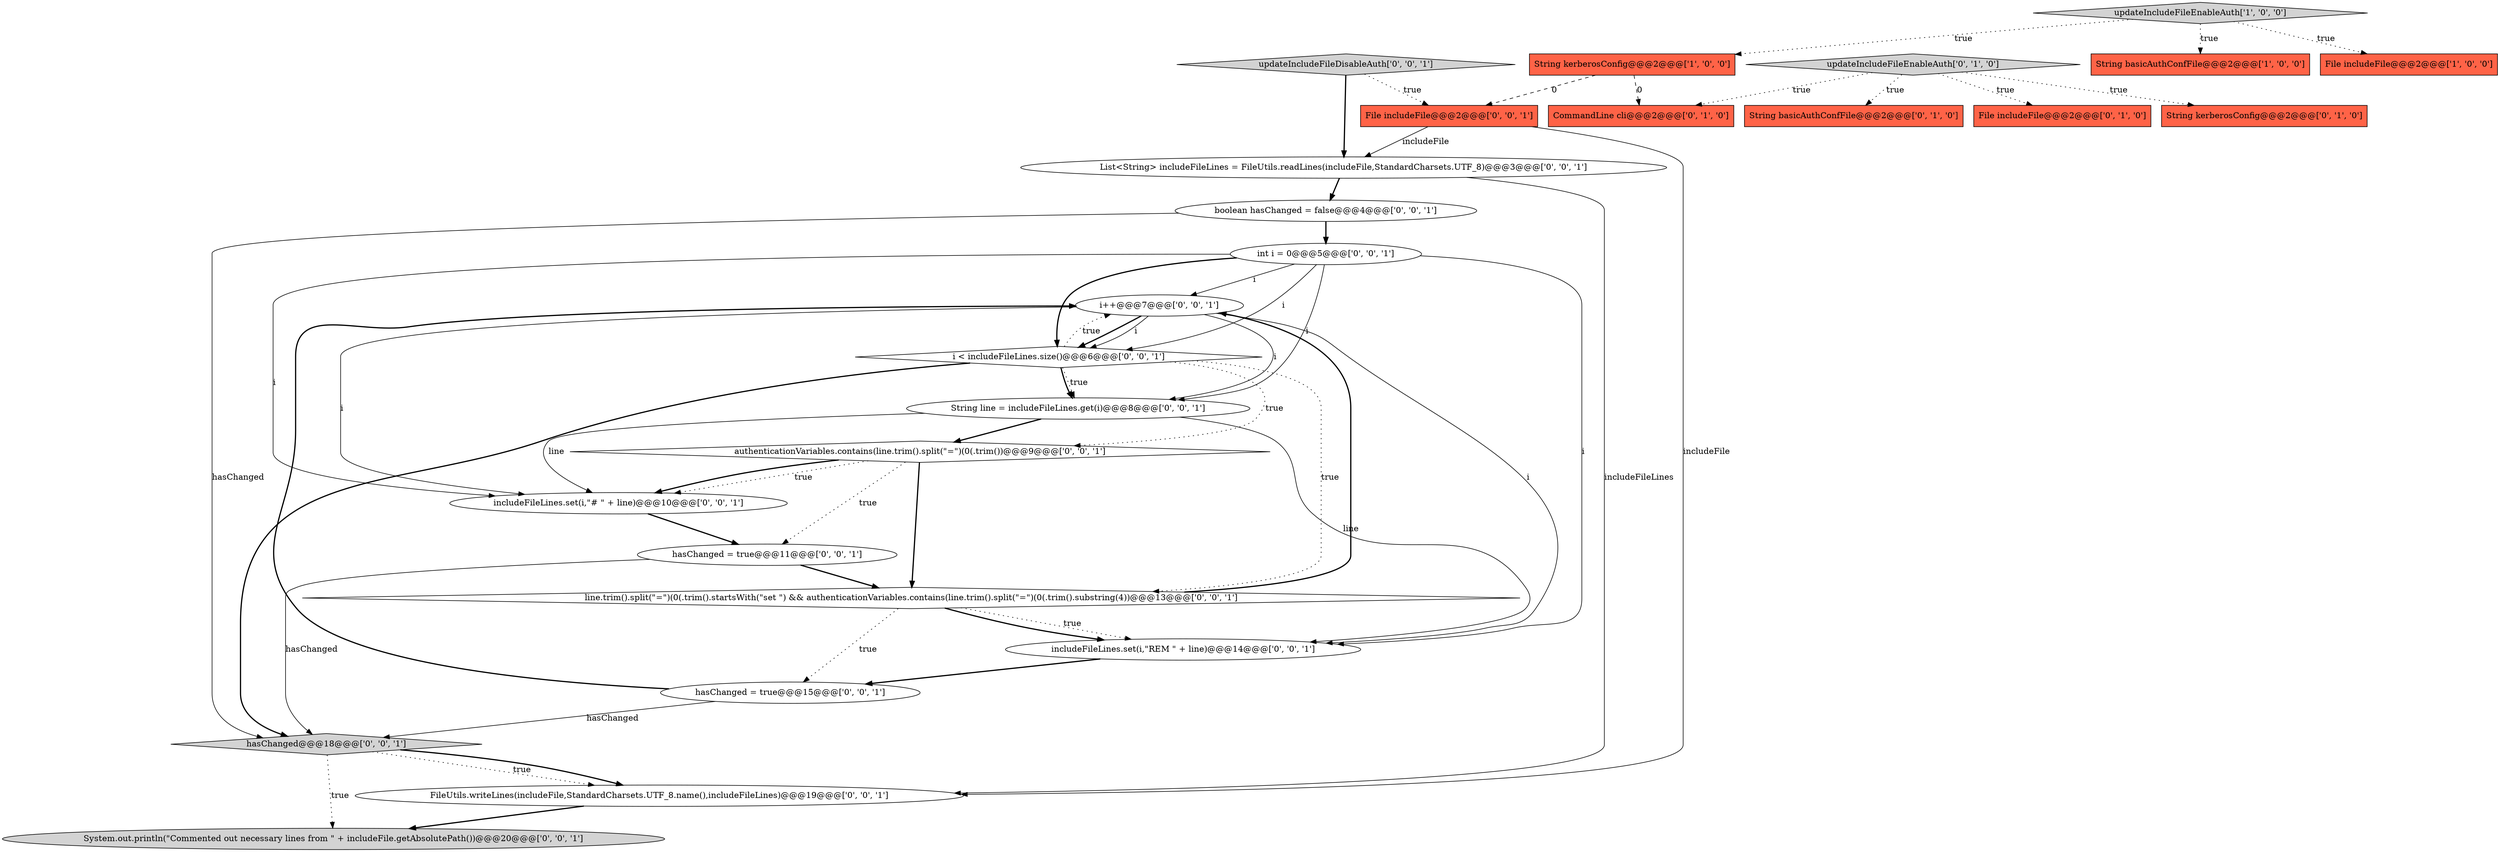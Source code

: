 digraph {
17 [style = filled, label = "i++@@@7@@@['0', '0', '1']", fillcolor = white, shape = ellipse image = "AAA0AAABBB3BBB"];
4 [style = filled, label = "String basicAuthConfFile@@@2@@@['0', '1', '0']", fillcolor = tomato, shape = box image = "AAA0AAABBB2BBB"];
9 [style = filled, label = "System.out.println(\"Commented out necessary lines from \" + includeFile.getAbsolutePath())@@@20@@@['0', '0', '1']", fillcolor = lightgray, shape = ellipse image = "AAA0AAABBB3BBB"];
24 [style = filled, label = "String line = includeFileLines.get(i)@@@8@@@['0', '0', '1']", fillcolor = white, shape = ellipse image = "AAA0AAABBB3BBB"];
12 [style = filled, label = "File includeFile@@@2@@@['0', '0', '1']", fillcolor = tomato, shape = box image = "AAA0AAABBB3BBB"];
5 [style = filled, label = "File includeFile@@@2@@@['0', '1', '0']", fillcolor = tomato, shape = box image = "AAA0AAABBB2BBB"];
23 [style = filled, label = "hasChanged = true@@@15@@@['0', '0', '1']", fillcolor = white, shape = ellipse image = "AAA0AAABBB3BBB"];
14 [style = filled, label = "line.trim().split(\"=\")(0(.trim().startsWith(\"set \") && authenticationVariables.contains(line.trim().split(\"=\")(0(.trim().substring(4))@@@13@@@['0', '0', '1']", fillcolor = white, shape = diamond image = "AAA0AAABBB3BBB"];
2 [style = filled, label = "String kerberosConfig@@@2@@@['1', '0', '0']", fillcolor = tomato, shape = box image = "AAA1AAABBB1BBB"];
19 [style = filled, label = "hasChanged@@@18@@@['0', '0', '1']", fillcolor = lightgray, shape = diamond image = "AAA0AAABBB3BBB"];
1 [style = filled, label = "String basicAuthConfFile@@@2@@@['1', '0', '0']", fillcolor = tomato, shape = box image = "AAA0AAABBB1BBB"];
18 [style = filled, label = "hasChanged = true@@@11@@@['0', '0', '1']", fillcolor = white, shape = ellipse image = "AAA0AAABBB3BBB"];
6 [style = filled, label = "String kerberosConfig@@@2@@@['0', '1', '0']", fillcolor = tomato, shape = box image = "AAA0AAABBB2BBB"];
13 [style = filled, label = "List<String> includeFileLines = FileUtils.readLines(includeFile,StandardCharsets.UTF_8)@@@3@@@['0', '0', '1']", fillcolor = white, shape = ellipse image = "AAA0AAABBB3BBB"];
20 [style = filled, label = "updateIncludeFileDisableAuth['0', '0', '1']", fillcolor = lightgray, shape = diamond image = "AAA0AAABBB3BBB"];
10 [style = filled, label = "i < includeFileLines.size()@@@6@@@['0', '0', '1']", fillcolor = white, shape = diamond image = "AAA0AAABBB3BBB"];
21 [style = filled, label = "includeFileLines.set(i,\"REM \" + line)@@@14@@@['0', '0', '1']", fillcolor = white, shape = ellipse image = "AAA0AAABBB3BBB"];
11 [style = filled, label = "includeFileLines.set(i,\"# \" + line)@@@10@@@['0', '0', '1']", fillcolor = white, shape = ellipse image = "AAA0AAABBB3BBB"];
25 [style = filled, label = "boolean hasChanged = false@@@4@@@['0', '0', '1']", fillcolor = white, shape = ellipse image = "AAA0AAABBB3BBB"];
22 [style = filled, label = "authenticationVariables.contains(line.trim().split(\"=\")(0(.trim())@@@9@@@['0', '0', '1']", fillcolor = white, shape = diamond image = "AAA0AAABBB3BBB"];
8 [style = filled, label = "CommandLine cli@@@2@@@['0', '1', '0']", fillcolor = tomato, shape = box image = "AAA1AAABBB2BBB"];
3 [style = filled, label = "updateIncludeFileEnableAuth['1', '0', '0']", fillcolor = lightgray, shape = diamond image = "AAA0AAABBB1BBB"];
0 [style = filled, label = "File includeFile@@@2@@@['1', '0', '0']", fillcolor = tomato, shape = box image = "AAA0AAABBB1BBB"];
7 [style = filled, label = "updateIncludeFileEnableAuth['0', '1', '0']", fillcolor = lightgray, shape = diamond image = "AAA0AAABBB2BBB"];
15 [style = filled, label = "FileUtils.writeLines(includeFile,StandardCharsets.UTF_8.name(),includeFileLines)@@@19@@@['0', '0', '1']", fillcolor = white, shape = ellipse image = "AAA0AAABBB3BBB"];
16 [style = filled, label = "int i = 0@@@5@@@['0', '0', '1']", fillcolor = white, shape = ellipse image = "AAA0AAABBB3BBB"];
13->25 [style = bold, label=""];
17->10 [style = bold, label=""];
7->6 [style = dotted, label="true"];
20->13 [style = bold, label=""];
22->18 [style = dotted, label="true"];
16->17 [style = solid, label="i"];
12->13 [style = solid, label="includeFile"];
16->10 [style = bold, label=""];
16->21 [style = solid, label="i"];
24->11 [style = solid, label="line"];
10->24 [style = bold, label=""];
10->19 [style = bold, label=""];
17->11 [style = solid, label="i"];
22->11 [style = dotted, label="true"];
14->23 [style = dotted, label="true"];
14->17 [style = bold, label=""];
25->19 [style = solid, label="hasChanged"];
19->15 [style = dotted, label="true"];
25->16 [style = bold, label=""];
24->22 [style = bold, label=""];
2->8 [style = dashed, label="0"];
17->21 [style = solid, label="i"];
11->18 [style = bold, label=""];
16->10 [style = solid, label="i"];
10->17 [style = dotted, label="true"];
7->5 [style = dotted, label="true"];
10->14 [style = dotted, label="true"];
12->15 [style = solid, label="includeFile"];
2->12 [style = dashed, label="0"];
16->11 [style = solid, label="i"];
14->21 [style = dotted, label="true"];
15->9 [style = bold, label=""];
24->21 [style = solid, label="line"];
10->24 [style = dotted, label="true"];
19->9 [style = dotted, label="true"];
7->4 [style = dotted, label="true"];
3->0 [style = dotted, label="true"];
23->19 [style = solid, label="hasChanged"];
10->22 [style = dotted, label="true"];
17->24 [style = solid, label="i"];
23->17 [style = bold, label=""];
16->24 [style = solid, label="i"];
20->12 [style = dotted, label="true"];
19->15 [style = bold, label=""];
22->14 [style = bold, label=""];
7->8 [style = dotted, label="true"];
13->15 [style = solid, label="includeFileLines"];
3->1 [style = dotted, label="true"];
18->14 [style = bold, label=""];
22->11 [style = bold, label=""];
14->21 [style = bold, label=""];
3->2 [style = dotted, label="true"];
18->19 [style = solid, label="hasChanged"];
17->10 [style = solid, label="i"];
21->23 [style = bold, label=""];
}
